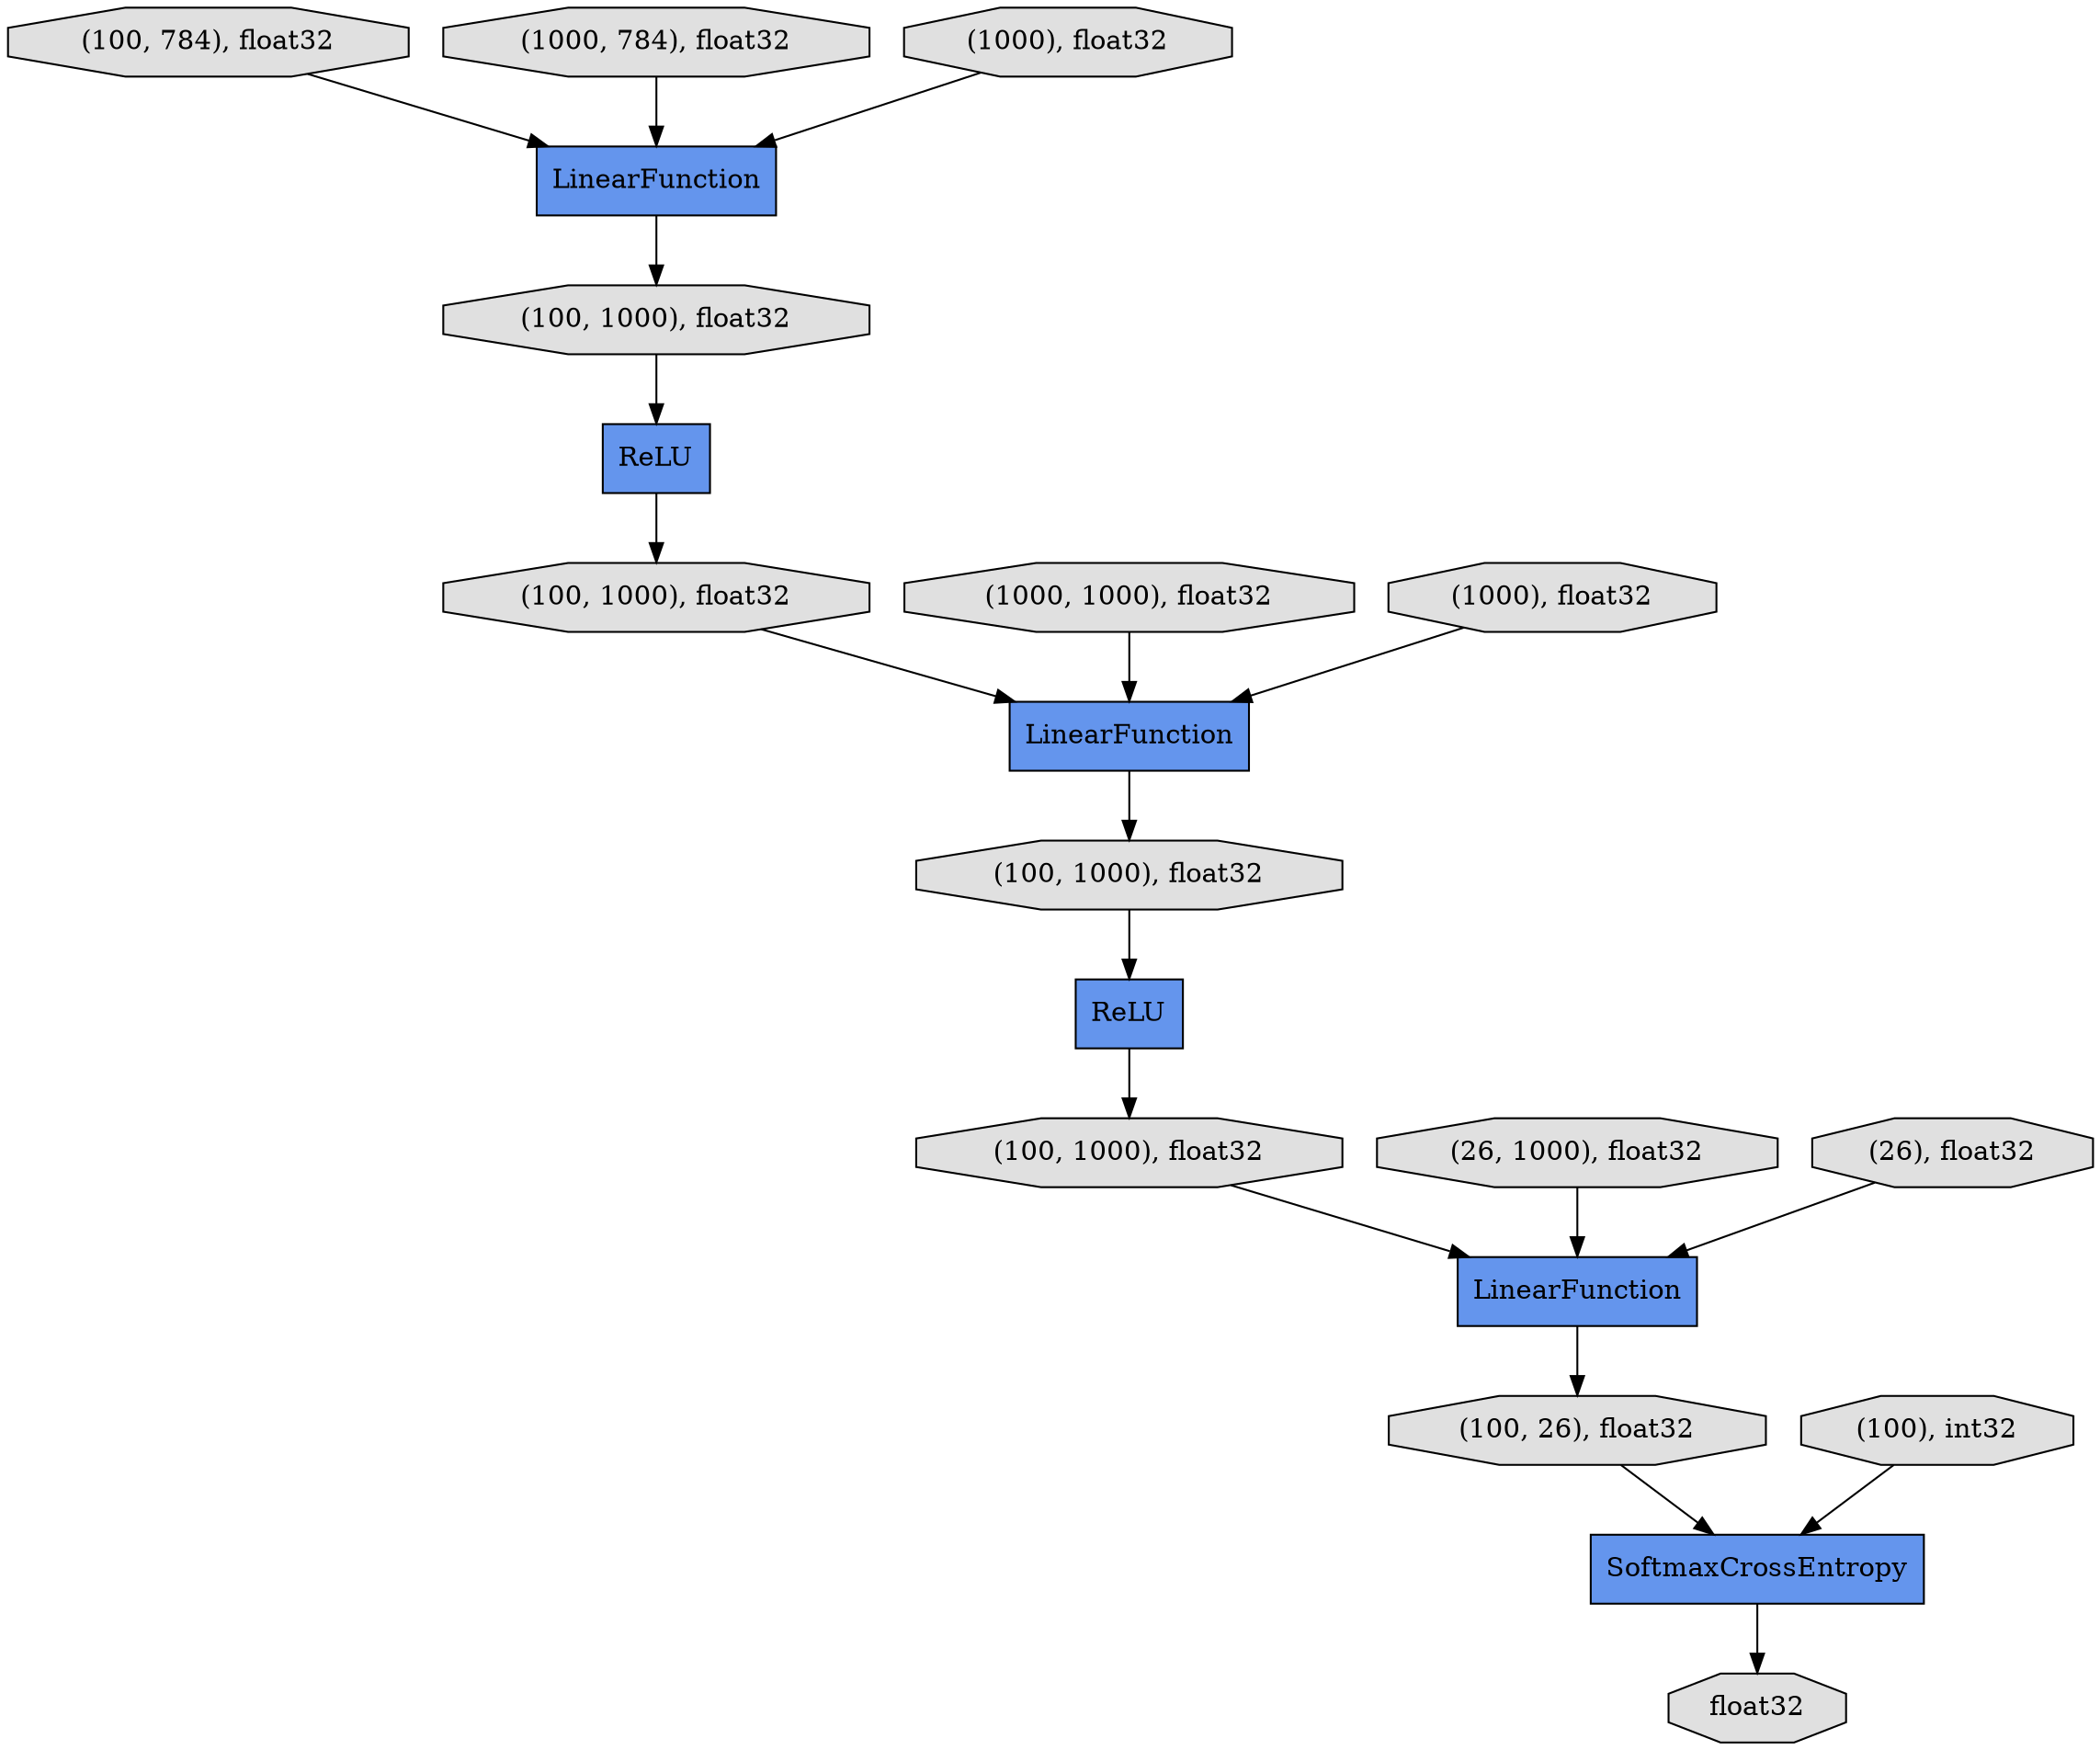 digraph graphname{rankdir=TB;139660681334288 [fillcolor="#E0E0E0",label="(100, 784), float32",shape="octagon",style="filled"];139660681333784 [fillcolor="#E0E0E0",label="(1000, 784), float32",shape="octagon",style="filled"];139660680986696 [fillcolor="#6495ED",label="LinearFunction",shape="record",style="filled"];139660681333336 [fillcolor="#E0E0E0",label="(100), int32",shape="octagon",style="filled"];139660681333840 [fillcolor="#6495ED",label="LinearFunction",shape="record",style="filled"];139660680987760 [fillcolor="#E0E0E0",label="float32",shape="octagon",style="filled"];139660680986752 [fillcolor="#E0E0E0",label="(100, 1000), float32",shape="octagon",style="filled"];139660680986808 [fillcolor="#E0E0E0",label="(1000, 1000), float32",shape="octagon",style="filled"];139660681330872 [fillcolor="#E0E0E0",label="(1000), float32",shape="octagon",style="filled"];139660681269200 [fillcolor="#E0E0E0",label="(1000), float32",shape="octagon",style="filled"];139660680987368 [fillcolor="#6495ED",label="LinearFunction",shape="record",style="filled"];139660680986864 [fillcolor="#E0E0E0",label="(26, 1000), float32",shape="octagon",style="filled"];139660680987424 [fillcolor="#6495ED",label="SoftmaxCrossEntropy",shape="record",style="filled"];139660680986920 [fillcolor="#E0E0E0",label="(100, 1000), float32",shape="octagon",style="filled"];139660681334568 [fillcolor="#6495ED",label="ReLU",shape="record",style="filled"];139660681331040 [fillcolor="#E0E0E0",label="(26), float32",shape="octagon",style="filled"];139660680986976 [fillcolor="#E0E0E0",label="(100, 1000), float32",shape="octagon",style="filled"];139660680987032 [fillcolor="#6495ED",label="ReLU",shape="record",style="filled"];139660681334176 [fillcolor="#E0E0E0",label="(100, 1000), float32",shape="octagon",style="filled"];139660680987088 [fillcolor="#E0E0E0",label="(100, 26), float32",shape="octagon",style="filled"];139660680986976 -> 139660680987032;139660680987088 -> 139660680987424;139660680986808 -> 139660680986696;139660681330872 -> 139660680986696;139660680987032 -> 139660680986920;139660680986920 -> 139660680987368;139660681333336 -> 139660680987424;139660681331040 -> 139660680987368;139660680987424 -> 139660680987760;139660681334288 -> 139660681333840;139660681333784 -> 139660681333840;139660681334176 -> 139660681334568;139660681333840 -> 139660681334176;139660680986696 -> 139660680986976;139660681334568 -> 139660680986752;139660680986864 -> 139660680987368;139660681269200 -> 139660681333840;139660680987368 -> 139660680987088;139660680986752 -> 139660680986696;}